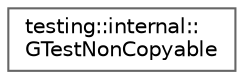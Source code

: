 digraph "Graphical Class Hierarchy"
{
 // LATEX_PDF_SIZE
  bgcolor="transparent";
  edge [fontname=Helvetica,fontsize=10,labelfontname=Helvetica,labelfontsize=10];
  node [fontname=Helvetica,fontsize=10,shape=box,height=0.2,width=0.4];
  rankdir="LR";
  Node0 [id="Node000000",label="testing::internal::\lGTestNonCopyable",height=0.2,width=0.4,color="grey40", fillcolor="white", style="filled",URL="$classtesting_1_1internal_1_1_g_test_non_copyable.html",tooltip=" "];
}
